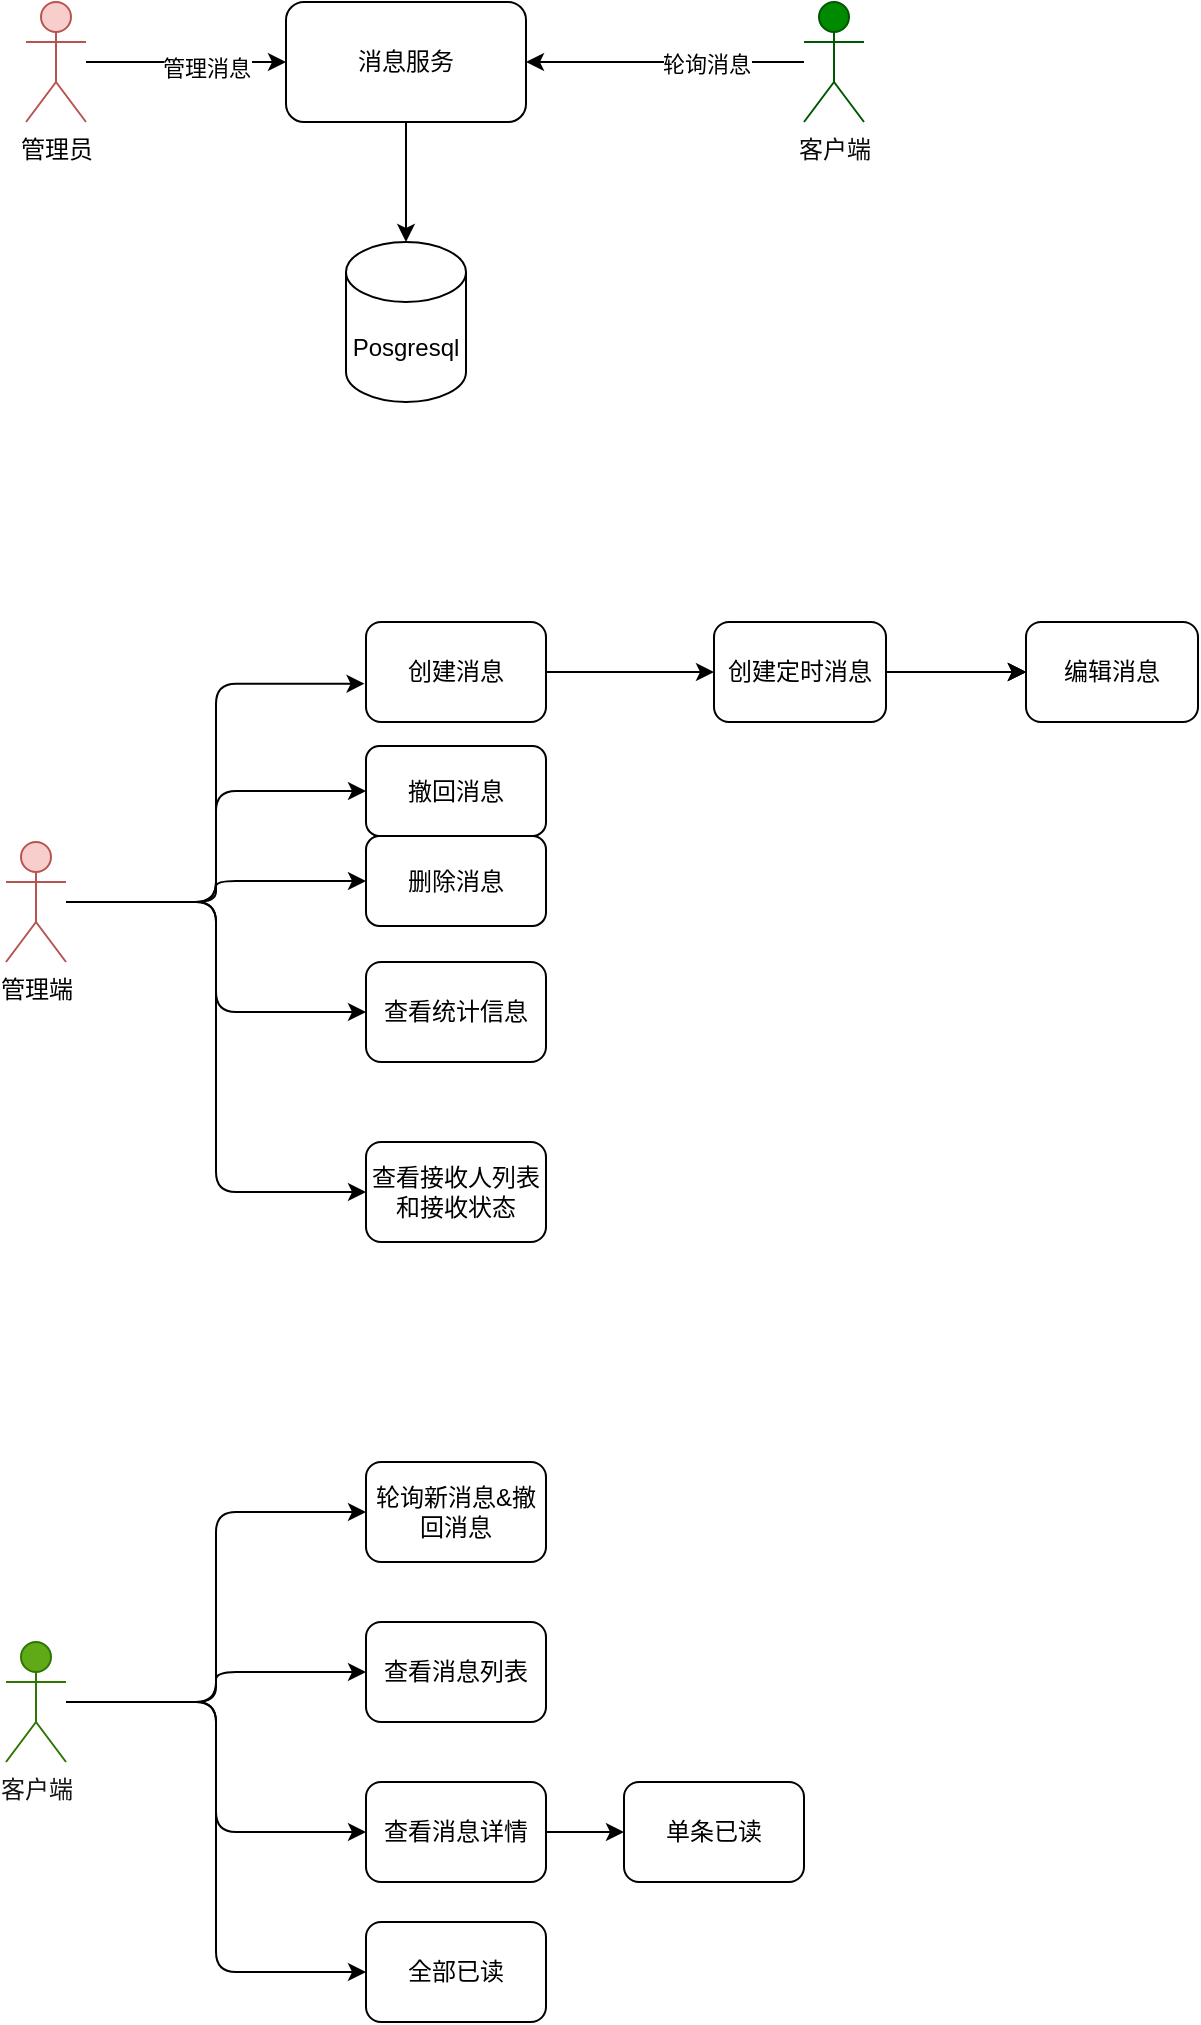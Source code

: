<mxfile version="21.3.6" type="github">
  <diagram name="第 1 页" id="P698hnw3yA9ZFxlrzjsI">
    <mxGraphModel dx="984" dy="623" grid="1" gridSize="10" guides="1" tooltips="1" connect="1" arrows="1" fold="1" page="1" pageScale="1" pageWidth="827" pageHeight="1169" math="0" shadow="0">
      <root>
        <mxCell id="0" />
        <mxCell id="1" parent="0" />
        <mxCell id="SPAhgKuggJoDyVgkMrDT-3" style="edgeStyle=orthogonalEdgeStyle;rounded=1;orthogonalLoop=1;jettySize=auto;html=1;" edge="1" parent="1" source="SPAhgKuggJoDyVgkMrDT-1" target="SPAhgKuggJoDyVgkMrDT-2">
          <mxGeometry relative="1" as="geometry" />
        </mxCell>
        <mxCell id="SPAhgKuggJoDyVgkMrDT-4" value="管理消息" style="edgeLabel;html=1;align=center;verticalAlign=middle;resizable=0;points=[];rounded=1;" vertex="1" connectable="0" parent="SPAhgKuggJoDyVgkMrDT-3">
          <mxGeometry x="0.187" y="-3" relative="1" as="geometry">
            <mxPoint as="offset" />
          </mxGeometry>
        </mxCell>
        <mxCell id="SPAhgKuggJoDyVgkMrDT-1" value="管理员" style="shape=umlActor;verticalLabelPosition=bottom;verticalAlign=top;html=1;outlineConnect=0;rounded=1;fillColor=#f8cecc;strokeColor=#b85450;" vertex="1" parent="1">
          <mxGeometry x="70" y="190" width="30" height="60" as="geometry" />
        </mxCell>
        <mxCell id="SPAhgKuggJoDyVgkMrDT-6" style="edgeStyle=orthogonalEdgeStyle;rounded=1;orthogonalLoop=1;jettySize=auto;html=1;" edge="1" parent="1" source="SPAhgKuggJoDyVgkMrDT-2" target="SPAhgKuggJoDyVgkMrDT-5">
          <mxGeometry relative="1" as="geometry" />
        </mxCell>
        <mxCell id="SPAhgKuggJoDyVgkMrDT-2" value="消息服务" style="rounded=1;whiteSpace=wrap;html=1;" vertex="1" parent="1">
          <mxGeometry x="200" y="190" width="120" height="60" as="geometry" />
        </mxCell>
        <mxCell id="SPAhgKuggJoDyVgkMrDT-5" value="Posgresql" style="shape=cylinder3;whiteSpace=wrap;html=1;boundedLbl=1;backgroundOutline=1;size=15;rounded=1;" vertex="1" parent="1">
          <mxGeometry x="230" y="310" width="60" height="80" as="geometry" />
        </mxCell>
        <mxCell id="SPAhgKuggJoDyVgkMrDT-11" style="edgeStyle=orthogonalEdgeStyle;rounded=1;orthogonalLoop=1;jettySize=auto;html=1;entryX=-0.008;entryY=0.617;entryDx=0;entryDy=0;entryPerimeter=0;" edge="1" parent="1" source="SPAhgKuggJoDyVgkMrDT-7" target="SPAhgKuggJoDyVgkMrDT-8">
          <mxGeometry relative="1" as="geometry" />
        </mxCell>
        <mxCell id="SPAhgKuggJoDyVgkMrDT-15" style="edgeStyle=orthogonalEdgeStyle;rounded=1;orthogonalLoop=1;jettySize=auto;html=1;entryX=0;entryY=0.5;entryDx=0;entryDy=0;" edge="1" parent="1" source="SPAhgKuggJoDyVgkMrDT-7" target="SPAhgKuggJoDyVgkMrDT-12">
          <mxGeometry relative="1" as="geometry" />
        </mxCell>
        <mxCell id="SPAhgKuggJoDyVgkMrDT-16" style="edgeStyle=orthogonalEdgeStyle;rounded=1;orthogonalLoop=1;jettySize=auto;html=1;entryX=0;entryY=0.5;entryDx=0;entryDy=0;" edge="1" parent="1" source="SPAhgKuggJoDyVgkMrDT-7" target="SPAhgKuggJoDyVgkMrDT-13">
          <mxGeometry relative="1" as="geometry" />
        </mxCell>
        <mxCell id="SPAhgKuggJoDyVgkMrDT-17" style="edgeStyle=orthogonalEdgeStyle;rounded=1;orthogonalLoop=1;jettySize=auto;html=1;entryX=0;entryY=0.5;entryDx=0;entryDy=0;" edge="1" parent="1" source="SPAhgKuggJoDyVgkMrDT-7" target="SPAhgKuggJoDyVgkMrDT-14">
          <mxGeometry relative="1" as="geometry" />
        </mxCell>
        <mxCell id="SPAhgKuggJoDyVgkMrDT-29" style="edgeStyle=orthogonalEdgeStyle;rounded=1;orthogonalLoop=1;jettySize=auto;html=1;" edge="1" parent="1" source="SPAhgKuggJoDyVgkMrDT-7" target="SPAhgKuggJoDyVgkMrDT-28">
          <mxGeometry relative="1" as="geometry" />
        </mxCell>
        <mxCell id="SPAhgKuggJoDyVgkMrDT-7" value="管理端" style="shape=umlActor;verticalLabelPosition=bottom;verticalAlign=top;html=1;outlineConnect=0;fillColor=#f8cecc;strokeColor=#b85450;rounded=1;" vertex="1" parent="1">
          <mxGeometry x="60" y="610" width="30" height="60" as="geometry" />
        </mxCell>
        <mxCell id="SPAhgKuggJoDyVgkMrDT-10" style="edgeStyle=orthogonalEdgeStyle;rounded=1;orthogonalLoop=1;jettySize=auto;html=1;entryX=0;entryY=0.5;entryDx=0;entryDy=0;" edge="1" parent="1" source="SPAhgKuggJoDyVgkMrDT-8" target="SPAhgKuggJoDyVgkMrDT-9">
          <mxGeometry relative="1" as="geometry" />
        </mxCell>
        <mxCell id="SPAhgKuggJoDyVgkMrDT-8" value="创建消息" style="rounded=1;whiteSpace=wrap;html=1;" vertex="1" parent="1">
          <mxGeometry x="240" y="500" width="90" height="50" as="geometry" />
        </mxCell>
        <mxCell id="SPAhgKuggJoDyVgkMrDT-21" value="" style="edgeStyle=orthogonalEdgeStyle;rounded=1;orthogonalLoop=1;jettySize=auto;html=1;" edge="1" parent="1" source="SPAhgKuggJoDyVgkMrDT-9" target="SPAhgKuggJoDyVgkMrDT-20">
          <mxGeometry relative="1" as="geometry" />
        </mxCell>
        <mxCell id="SPAhgKuggJoDyVgkMrDT-22" value="" style="edgeStyle=orthogonalEdgeStyle;rounded=1;orthogonalLoop=1;jettySize=auto;html=1;" edge="1" parent="1" source="SPAhgKuggJoDyVgkMrDT-9" target="SPAhgKuggJoDyVgkMrDT-20">
          <mxGeometry relative="1" as="geometry" />
        </mxCell>
        <mxCell id="SPAhgKuggJoDyVgkMrDT-23" value="" style="edgeStyle=orthogonalEdgeStyle;rounded=1;orthogonalLoop=1;jettySize=auto;html=1;" edge="1" parent="1" source="SPAhgKuggJoDyVgkMrDT-9" target="SPAhgKuggJoDyVgkMrDT-20">
          <mxGeometry relative="1" as="geometry" />
        </mxCell>
        <mxCell id="SPAhgKuggJoDyVgkMrDT-24" value="" style="edgeStyle=orthogonalEdgeStyle;rounded=1;orthogonalLoop=1;jettySize=auto;html=1;" edge="1" parent="1" source="SPAhgKuggJoDyVgkMrDT-9" target="SPAhgKuggJoDyVgkMrDT-20">
          <mxGeometry relative="1" as="geometry" />
        </mxCell>
        <mxCell id="SPAhgKuggJoDyVgkMrDT-9" value="创建定时消息" style="rounded=1;whiteSpace=wrap;html=1;" vertex="1" parent="1">
          <mxGeometry x="414" y="500" width="86" height="50" as="geometry" />
        </mxCell>
        <mxCell id="SPAhgKuggJoDyVgkMrDT-12" value="撤回消息" style="rounded=1;whiteSpace=wrap;html=1;" vertex="1" parent="1">
          <mxGeometry x="240" y="562" width="90" height="45" as="geometry" />
        </mxCell>
        <mxCell id="SPAhgKuggJoDyVgkMrDT-13" value="查看统计信息" style="rounded=1;whiteSpace=wrap;html=1;" vertex="1" parent="1">
          <mxGeometry x="240" y="670" width="90" height="50" as="geometry" />
        </mxCell>
        <mxCell id="SPAhgKuggJoDyVgkMrDT-14" value="查看接收人列表和接收状态" style="rounded=1;whiteSpace=wrap;html=1;" vertex="1" parent="1">
          <mxGeometry x="240" y="760" width="90" height="50" as="geometry" />
        </mxCell>
        <mxCell id="SPAhgKuggJoDyVgkMrDT-20" value="编辑消息" style="rounded=1;whiteSpace=wrap;html=1;" vertex="1" parent="1">
          <mxGeometry x="570" y="500" width="86" height="50" as="geometry" />
        </mxCell>
        <mxCell id="SPAhgKuggJoDyVgkMrDT-28" value="删除消息" style="rounded=1;whiteSpace=wrap;html=1;" vertex="1" parent="1">
          <mxGeometry x="240" y="607" width="90" height="45" as="geometry" />
        </mxCell>
        <mxCell id="SPAhgKuggJoDyVgkMrDT-37" style="edgeStyle=orthogonalEdgeStyle;rounded=1;orthogonalLoop=1;jettySize=auto;html=1;entryX=0;entryY=0.5;entryDx=0;entryDy=0;" edge="1" parent="1" source="SPAhgKuggJoDyVgkMrDT-30" target="SPAhgKuggJoDyVgkMrDT-31">
          <mxGeometry relative="1" as="geometry" />
        </mxCell>
        <mxCell id="SPAhgKuggJoDyVgkMrDT-38" style="edgeStyle=orthogonalEdgeStyle;rounded=1;orthogonalLoop=1;jettySize=auto;html=1;entryX=0;entryY=0.5;entryDx=0;entryDy=0;" edge="1" parent="1" source="SPAhgKuggJoDyVgkMrDT-30" target="SPAhgKuggJoDyVgkMrDT-32">
          <mxGeometry relative="1" as="geometry" />
        </mxCell>
        <mxCell id="SPAhgKuggJoDyVgkMrDT-39" style="edgeStyle=orthogonalEdgeStyle;rounded=1;orthogonalLoop=1;jettySize=auto;html=1;entryX=0;entryY=0.5;entryDx=0;entryDy=0;" edge="1" parent="1" source="SPAhgKuggJoDyVgkMrDT-30" target="SPAhgKuggJoDyVgkMrDT-33">
          <mxGeometry relative="1" as="geometry" />
        </mxCell>
        <mxCell id="SPAhgKuggJoDyVgkMrDT-40" style="edgeStyle=orthogonalEdgeStyle;rounded=1;orthogonalLoop=1;jettySize=auto;html=1;entryX=0;entryY=0.5;entryDx=0;entryDy=0;" edge="1" parent="1" source="SPAhgKuggJoDyVgkMrDT-30" target="SPAhgKuggJoDyVgkMrDT-34">
          <mxGeometry relative="1" as="geometry" />
        </mxCell>
        <mxCell id="SPAhgKuggJoDyVgkMrDT-30" value="客户端" style="shape=umlActor;verticalLabelPosition=bottom;verticalAlign=top;html=1;outlineConnect=0;rounded=1;fillColor=#60a917;strokeColor=#2D7600;fontColor=#171616;" vertex="1" parent="1">
          <mxGeometry x="60" y="1010" width="30" height="60" as="geometry" />
        </mxCell>
        <mxCell id="SPAhgKuggJoDyVgkMrDT-31" value="轮询新消息&amp;amp;撤回消息" style="rounded=1;whiteSpace=wrap;html=1;" vertex="1" parent="1">
          <mxGeometry x="240" y="920" width="90" height="50" as="geometry" />
        </mxCell>
        <mxCell id="SPAhgKuggJoDyVgkMrDT-32" value="查看消息列表" style="rounded=1;whiteSpace=wrap;html=1;" vertex="1" parent="1">
          <mxGeometry x="240" y="1000" width="90" height="50" as="geometry" />
        </mxCell>
        <mxCell id="SPAhgKuggJoDyVgkMrDT-36" style="edgeStyle=orthogonalEdgeStyle;rounded=1;orthogonalLoop=1;jettySize=auto;html=1;" edge="1" parent="1" source="SPAhgKuggJoDyVgkMrDT-33" target="SPAhgKuggJoDyVgkMrDT-35">
          <mxGeometry relative="1" as="geometry" />
        </mxCell>
        <mxCell id="SPAhgKuggJoDyVgkMrDT-33" value="查看消息详情" style="rounded=1;whiteSpace=wrap;html=1;" vertex="1" parent="1">
          <mxGeometry x="240" y="1080" width="90" height="50" as="geometry" />
        </mxCell>
        <mxCell id="SPAhgKuggJoDyVgkMrDT-34" value="全部已读" style="rounded=1;whiteSpace=wrap;html=1;" vertex="1" parent="1">
          <mxGeometry x="240" y="1150" width="90" height="50" as="geometry" />
        </mxCell>
        <mxCell id="SPAhgKuggJoDyVgkMrDT-35" value="单条已读" style="rounded=1;whiteSpace=wrap;html=1;" vertex="1" parent="1">
          <mxGeometry x="369" y="1080" width="90" height="50" as="geometry" />
        </mxCell>
        <mxCell id="SPAhgKuggJoDyVgkMrDT-42" style="edgeStyle=orthogonalEdgeStyle;rounded=1;orthogonalLoop=1;jettySize=auto;html=1;" edge="1" parent="1" source="SPAhgKuggJoDyVgkMrDT-41" target="SPAhgKuggJoDyVgkMrDT-2">
          <mxGeometry relative="1" as="geometry" />
        </mxCell>
        <mxCell id="SPAhgKuggJoDyVgkMrDT-43" value="轮询消息" style="edgeLabel;html=1;align=center;verticalAlign=middle;resizable=0;points=[];" vertex="1" connectable="0" parent="SPAhgKuggJoDyVgkMrDT-42">
          <mxGeometry x="-0.296" y="1" relative="1" as="geometry">
            <mxPoint as="offset" />
          </mxGeometry>
        </mxCell>
        <mxCell id="SPAhgKuggJoDyVgkMrDT-41" value="客户端" style="shape=umlActor;verticalLabelPosition=bottom;verticalAlign=top;html=1;outlineConnect=0;rounded=1;fillColor=#008a00;fontColor=#0b0a0a;strokeColor=#005700;" vertex="1" parent="1">
          <mxGeometry x="459" y="190" width="30" height="60" as="geometry" />
        </mxCell>
      </root>
    </mxGraphModel>
  </diagram>
</mxfile>
